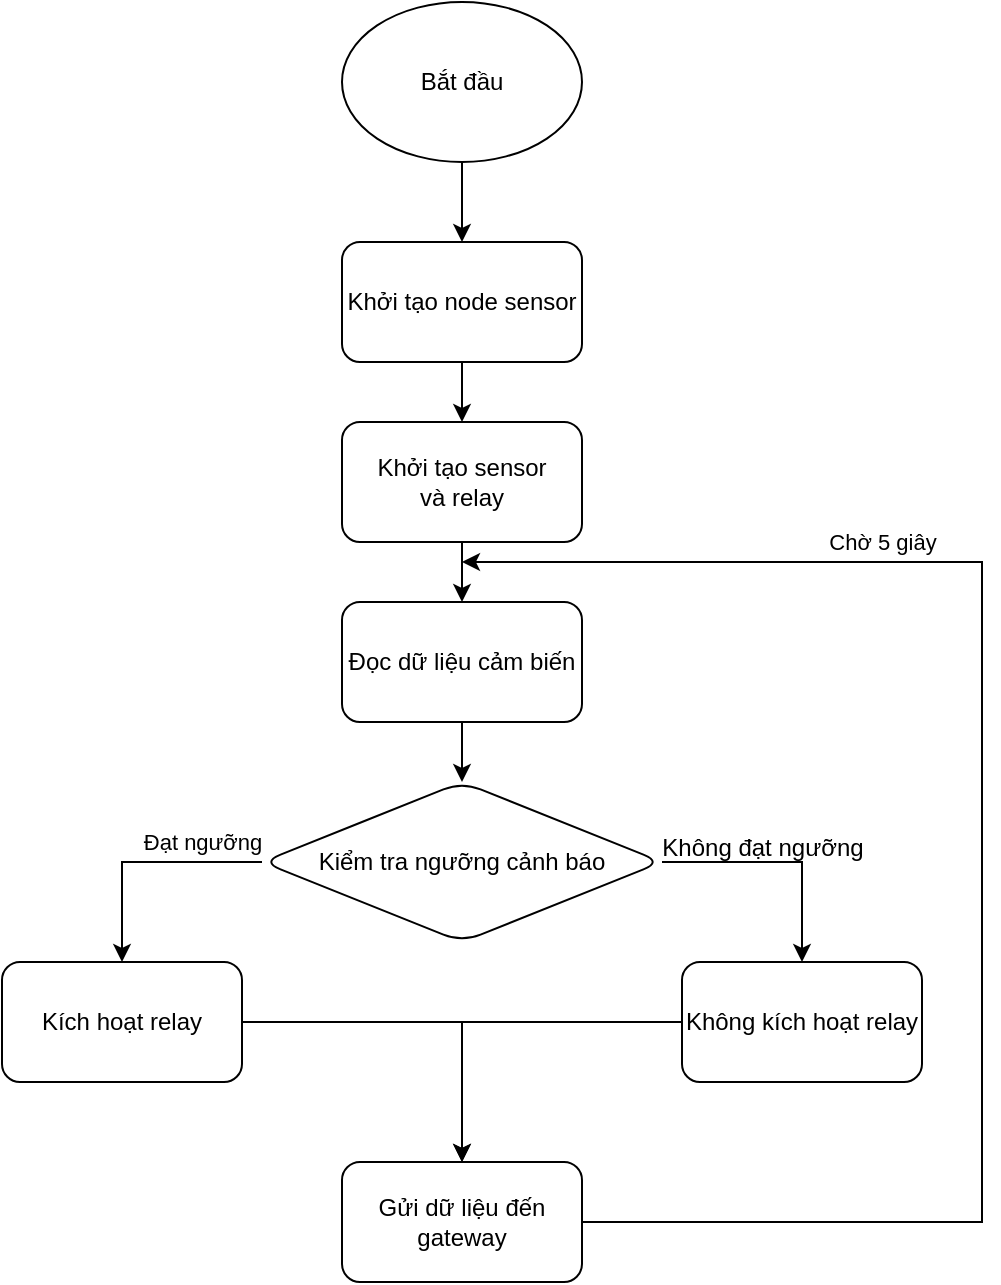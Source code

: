 <mxfile version="25.0.3">
  <diagram name="Trang-1" id="KSFcgVVDNNg_zfRFRBZ-">
    <mxGraphModel dx="1489" dy="807" grid="1" gridSize="10" guides="1" tooltips="1" connect="1" arrows="1" fold="1" page="1" pageScale="1" pageWidth="827" pageHeight="1169" math="0" shadow="0">
      <root>
        <mxCell id="0" />
        <mxCell id="1" parent="0" />
        <mxCell id="TdNYFFaPeJnj5xiu9goa-13" value="" style="edgeStyle=orthogonalEdgeStyle;rounded=0;orthogonalLoop=1;jettySize=auto;html=1;" edge="1" parent="1" source="TdNYFFaPeJnj5xiu9goa-1" target="TdNYFFaPeJnj5xiu9goa-2">
          <mxGeometry relative="1" as="geometry" />
        </mxCell>
        <mxCell id="TdNYFFaPeJnj5xiu9goa-1" value="Khởi tạo node sensor" style="rounded=1;whiteSpace=wrap;html=1;" vertex="1" parent="1">
          <mxGeometry x="350" y="260" width="120" height="60" as="geometry" />
        </mxCell>
        <mxCell id="TdNYFFaPeJnj5xiu9goa-4" value="" style="edgeStyle=orthogonalEdgeStyle;rounded=0;orthogonalLoop=1;jettySize=auto;html=1;" edge="1" parent="1" source="TdNYFFaPeJnj5xiu9goa-2" target="TdNYFFaPeJnj5xiu9goa-3">
          <mxGeometry relative="1" as="geometry" />
        </mxCell>
        <mxCell id="TdNYFFaPeJnj5xiu9goa-2" value="Khởi tạo sensor&lt;div&gt;và relay&lt;/div&gt;" style="rounded=1;whiteSpace=wrap;html=1;" vertex="1" parent="1">
          <mxGeometry x="350" y="350" width="120" height="60" as="geometry" />
        </mxCell>
        <mxCell id="TdNYFFaPeJnj5xiu9goa-8" value="" style="edgeStyle=orthogonalEdgeStyle;rounded=0;orthogonalLoop=1;jettySize=auto;html=1;" edge="1" parent="1" source="TdNYFFaPeJnj5xiu9goa-3" target="TdNYFFaPeJnj5xiu9goa-7">
          <mxGeometry relative="1" as="geometry" />
        </mxCell>
        <mxCell id="TdNYFFaPeJnj5xiu9goa-3" value="Đọc dữ liệu cảm biến" style="whiteSpace=wrap;html=1;rounded=1;" vertex="1" parent="1">
          <mxGeometry x="350" y="440" width="120" height="60" as="geometry" />
        </mxCell>
        <mxCell id="TdNYFFaPeJnj5xiu9goa-10" value="" style="edgeStyle=orthogonalEdgeStyle;rounded=0;orthogonalLoop=1;jettySize=auto;html=1;" edge="1" parent="1" source="TdNYFFaPeJnj5xiu9goa-7" target="TdNYFFaPeJnj5xiu9goa-9">
          <mxGeometry relative="1" as="geometry" />
        </mxCell>
        <mxCell id="TdNYFFaPeJnj5xiu9goa-12" value="" style="edgeStyle=orthogonalEdgeStyle;rounded=0;orthogonalLoop=1;jettySize=auto;html=1;" edge="1" parent="1" source="TdNYFFaPeJnj5xiu9goa-7" target="TdNYFFaPeJnj5xiu9goa-11">
          <mxGeometry relative="1" as="geometry" />
        </mxCell>
        <mxCell id="TdNYFFaPeJnj5xiu9goa-21" value="Đạt ngưỡng" style="edgeLabel;html=1;align=center;verticalAlign=middle;resizable=0;points=[];" vertex="1" connectable="0" parent="TdNYFFaPeJnj5xiu9goa-12">
          <mxGeometry x="-0.147" y="2" relative="1" as="geometry">
            <mxPoint x="21" y="-12" as="offset" />
          </mxGeometry>
        </mxCell>
        <mxCell id="TdNYFFaPeJnj5xiu9goa-7" value="Kiểm tra ngưỡng cảnh báo" style="rhombus;whiteSpace=wrap;html=1;rounded=1;" vertex="1" parent="1">
          <mxGeometry x="310" y="530" width="200" height="80" as="geometry" />
        </mxCell>
        <mxCell id="TdNYFFaPeJnj5xiu9goa-17" style="edgeStyle=orthogonalEdgeStyle;rounded=0;orthogonalLoop=1;jettySize=auto;html=1;entryX=0.5;entryY=0;entryDx=0;entryDy=0;" edge="1" parent="1" source="TdNYFFaPeJnj5xiu9goa-9" target="TdNYFFaPeJnj5xiu9goa-15">
          <mxGeometry relative="1" as="geometry" />
        </mxCell>
        <mxCell id="TdNYFFaPeJnj5xiu9goa-9" value="Không kích hoạt relay" style="whiteSpace=wrap;html=1;rounded=1;" vertex="1" parent="1">
          <mxGeometry x="520" y="620" width="120" height="60" as="geometry" />
        </mxCell>
        <mxCell id="TdNYFFaPeJnj5xiu9goa-16" style="edgeStyle=orthogonalEdgeStyle;rounded=0;orthogonalLoop=1;jettySize=auto;html=1;" edge="1" parent="1" source="TdNYFFaPeJnj5xiu9goa-11" target="TdNYFFaPeJnj5xiu9goa-15">
          <mxGeometry relative="1" as="geometry" />
        </mxCell>
        <mxCell id="TdNYFFaPeJnj5xiu9goa-11" value="Kích hoạt relay" style="whiteSpace=wrap;html=1;rounded=1;" vertex="1" parent="1">
          <mxGeometry x="180" y="620" width="120" height="60" as="geometry" />
        </mxCell>
        <mxCell id="TdNYFFaPeJnj5xiu9goa-20" style="edgeStyle=orthogonalEdgeStyle;rounded=0;orthogonalLoop=1;jettySize=auto;html=1;" edge="1" parent="1" source="TdNYFFaPeJnj5xiu9goa-15">
          <mxGeometry relative="1" as="geometry">
            <mxPoint x="410" y="420" as="targetPoint" />
            <Array as="points">
              <mxPoint x="670" y="750" />
              <mxPoint x="670" y="420" />
            </Array>
          </mxGeometry>
        </mxCell>
        <mxCell id="TdNYFFaPeJnj5xiu9goa-24" value="Chờ 5 giây" style="edgeLabel;html=1;align=center;verticalAlign=middle;resizable=0;points=[];" vertex="1" connectable="0" parent="TdNYFFaPeJnj5xiu9goa-20">
          <mxGeometry x="0.436" y="2" relative="1" as="geometry">
            <mxPoint x="-13" y="-12" as="offset" />
          </mxGeometry>
        </mxCell>
        <mxCell id="TdNYFFaPeJnj5xiu9goa-15" value="Gửi dữ liệu đến gateway" style="rounded=1;whiteSpace=wrap;html=1;" vertex="1" parent="1">
          <mxGeometry x="350" y="720" width="120" height="60" as="geometry" />
        </mxCell>
        <mxCell id="TdNYFFaPeJnj5xiu9goa-19" value="" style="edgeStyle=orthogonalEdgeStyle;rounded=0;orthogonalLoop=1;jettySize=auto;html=1;" edge="1" parent="1" source="TdNYFFaPeJnj5xiu9goa-18" target="TdNYFFaPeJnj5xiu9goa-1">
          <mxGeometry relative="1" as="geometry" />
        </mxCell>
        <mxCell id="TdNYFFaPeJnj5xiu9goa-18" value="Bắt đầu" style="ellipse;whiteSpace=wrap;html=1;" vertex="1" parent="1">
          <mxGeometry x="350" y="140" width="120" height="80" as="geometry" />
        </mxCell>
        <mxCell id="TdNYFFaPeJnj5xiu9goa-22" value="Không đạt ngưỡng" style="text;html=1;align=center;verticalAlign=middle;resizable=0;points=[];autosize=1;strokeColor=none;fillColor=none;" vertex="1" parent="1">
          <mxGeometry x="500" y="548" width="120" height="30" as="geometry" />
        </mxCell>
      </root>
    </mxGraphModel>
  </diagram>
</mxfile>
